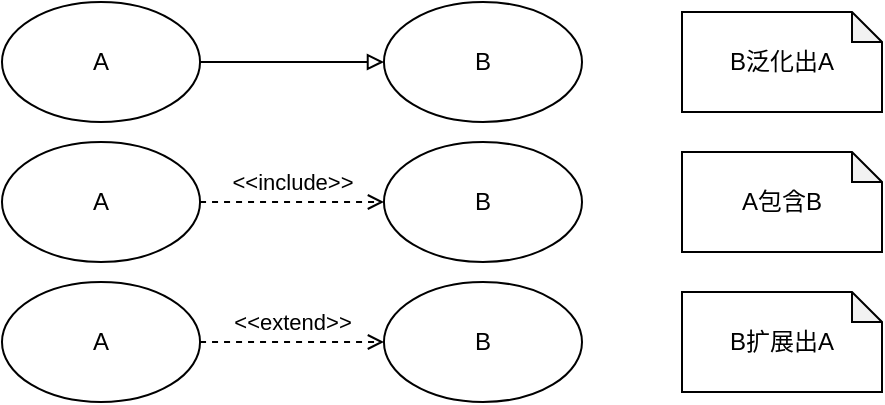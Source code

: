 <mxfile version="24.2.5" type="device">
  <diagram id="c_7Az0MSsT-DjJklIdDv" name="第 1 页">
    <mxGraphModel dx="1042" dy="569" grid="1" gridSize="10" guides="1" tooltips="1" connect="1" arrows="1" fold="1" page="1" pageScale="1" pageWidth="827" pageHeight="1169" math="0" shadow="0">
      <root>
        <mxCell id="0" />
        <mxCell id="1" parent="0" />
        <mxCell id="9pTFgvxEbQxywaPCvy6h-10" value="" style="group" vertex="1" connectable="0" parent="1">
          <mxGeometry x="240" y="210" width="290" height="60" as="geometry" />
        </mxCell>
        <mxCell id="9pTFgvxEbQxywaPCvy6h-3" style="edgeStyle=orthogonalEdgeStyle;rounded=0;orthogonalLoop=1;jettySize=auto;html=1;dashed=1;endArrow=open;endFill=0;" edge="1" parent="9pTFgvxEbQxywaPCvy6h-10" source="9pTFgvxEbQxywaPCvy6h-1" target="9pTFgvxEbQxywaPCvy6h-2">
          <mxGeometry relative="1" as="geometry" />
        </mxCell>
        <mxCell id="9pTFgvxEbQxywaPCvy6h-12" value="&amp;lt;&amp;lt;include&amp;gt;&amp;gt;" style="edgeLabel;html=1;align=center;verticalAlign=middle;resizable=0;points=[];" vertex="1" connectable="0" parent="9pTFgvxEbQxywaPCvy6h-3">
          <mxGeometry x="-0.048" y="-1" relative="1" as="geometry">
            <mxPoint x="2" y="-11" as="offset" />
          </mxGeometry>
        </mxCell>
        <mxCell id="9pTFgvxEbQxywaPCvy6h-1" value="A" style="ellipse;whiteSpace=wrap;html=1;" vertex="1" parent="9pTFgvxEbQxywaPCvy6h-10">
          <mxGeometry width="99.024" height="60" as="geometry" />
        </mxCell>
        <mxCell id="9pTFgvxEbQxywaPCvy6h-2" value="B" style="ellipse;whiteSpace=wrap;html=1;" vertex="1" parent="9pTFgvxEbQxywaPCvy6h-10">
          <mxGeometry x="190.976" width="99.024" height="60" as="geometry" />
        </mxCell>
        <mxCell id="9pTFgvxEbQxywaPCvy6h-13" value="" style="group" vertex="1" connectable="0" parent="1">
          <mxGeometry x="240" y="140" width="290" height="60" as="geometry" />
        </mxCell>
        <mxCell id="9pTFgvxEbQxywaPCvy6h-14" style="edgeStyle=orthogonalEdgeStyle;rounded=0;orthogonalLoop=1;jettySize=auto;html=1;endArrow=block;endFill=0;" edge="1" parent="9pTFgvxEbQxywaPCvy6h-13" source="9pTFgvxEbQxywaPCvy6h-16" target="9pTFgvxEbQxywaPCvy6h-17">
          <mxGeometry relative="1" as="geometry" />
        </mxCell>
        <mxCell id="9pTFgvxEbQxywaPCvy6h-16" value="A" style="ellipse;whiteSpace=wrap;html=1;" vertex="1" parent="9pTFgvxEbQxywaPCvy6h-13">
          <mxGeometry width="99.024" height="60" as="geometry" />
        </mxCell>
        <mxCell id="9pTFgvxEbQxywaPCvy6h-17" value="B" style="ellipse;whiteSpace=wrap;html=1;" vertex="1" parent="9pTFgvxEbQxywaPCvy6h-13">
          <mxGeometry x="190.976" width="99.024" height="60" as="geometry" />
        </mxCell>
        <mxCell id="9pTFgvxEbQxywaPCvy6h-18" value="" style="group" vertex="1" connectable="0" parent="1">
          <mxGeometry x="240" y="280" width="290" height="60" as="geometry" />
        </mxCell>
        <mxCell id="9pTFgvxEbQxywaPCvy6h-19" style="edgeStyle=orthogonalEdgeStyle;rounded=0;orthogonalLoop=1;jettySize=auto;html=1;dashed=1;endArrow=open;endFill=0;" edge="1" parent="9pTFgvxEbQxywaPCvy6h-18" source="9pTFgvxEbQxywaPCvy6h-21" target="9pTFgvxEbQxywaPCvy6h-22">
          <mxGeometry relative="1" as="geometry" />
        </mxCell>
        <mxCell id="9pTFgvxEbQxywaPCvy6h-20" value="&amp;lt;&amp;lt;extend&amp;gt;&amp;gt;" style="edgeLabel;html=1;align=center;verticalAlign=middle;resizable=0;points=[];" vertex="1" connectable="0" parent="9pTFgvxEbQxywaPCvy6h-19">
          <mxGeometry x="-0.048" y="-1" relative="1" as="geometry">
            <mxPoint x="2" y="-11" as="offset" />
          </mxGeometry>
        </mxCell>
        <mxCell id="9pTFgvxEbQxywaPCvy6h-21" value="A" style="ellipse;whiteSpace=wrap;html=1;" vertex="1" parent="9pTFgvxEbQxywaPCvy6h-18">
          <mxGeometry width="99.024" height="60" as="geometry" />
        </mxCell>
        <mxCell id="9pTFgvxEbQxywaPCvy6h-22" value="B" style="ellipse;whiteSpace=wrap;html=1;" vertex="1" parent="9pTFgvxEbQxywaPCvy6h-18">
          <mxGeometry x="190.976" width="99.024" height="60" as="geometry" />
        </mxCell>
        <mxCell id="9pTFgvxEbQxywaPCvy6h-25" value="B泛化出A" style="shape=note;whiteSpace=wrap;html=1;backgroundOutline=1;darkOpacity=0.05;size=15;" vertex="1" parent="1">
          <mxGeometry x="580" y="145" width="100" height="50" as="geometry" />
        </mxCell>
        <mxCell id="9pTFgvxEbQxywaPCvy6h-26" value="A包含B" style="shape=note;whiteSpace=wrap;html=1;backgroundOutline=1;darkOpacity=0.05;size=15;" vertex="1" parent="1">
          <mxGeometry x="580" y="215" width="100" height="50" as="geometry" />
        </mxCell>
        <mxCell id="9pTFgvxEbQxywaPCvy6h-27" value="B扩展出A" style="shape=note;whiteSpace=wrap;html=1;backgroundOutline=1;darkOpacity=0.05;size=15;" vertex="1" parent="1">
          <mxGeometry x="580" y="285" width="100" height="50" as="geometry" />
        </mxCell>
      </root>
    </mxGraphModel>
  </diagram>
</mxfile>
